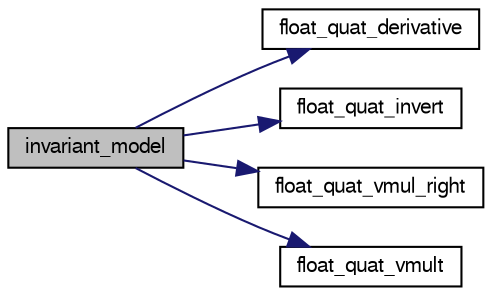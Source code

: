 digraph "invariant_model"
{
  edge [fontname="FreeSans",fontsize="10",labelfontname="FreeSans",labelfontsize="10"];
  node [fontname="FreeSans",fontsize="10",shape=record];
  rankdir="LR";
  Node1 [label="invariant_model",height=0.2,width=0.4,color="black", fillcolor="grey75", style="filled", fontcolor="black"];
  Node1 -> Node2 [color="midnightblue",fontsize="10",style="solid",fontname="FreeSans"];
  Node2 [label="float_quat_derivative",height=0.2,width=0.4,color="black", fillcolor="white", style="filled",URL="$group__math__algebra__float.html#gaf9863ba4e0718dd826af1bf1bf891aaa",tooltip="Quaternion derivative from rotational velocity. "];
  Node1 -> Node3 [color="midnightblue",fontsize="10",style="solid",fontname="FreeSans"];
  Node3 [label="float_quat_invert",height=0.2,width=0.4,color="black", fillcolor="white", style="filled",URL="$group__math__algebra__float.html#gacd71810b99ae462101d967468d0dcb25"];
  Node1 -> Node4 [color="midnightblue",fontsize="10",style="solid",fontname="FreeSans"];
  Node4 [label="float_quat_vmul_right",height=0.2,width=0.4,color="black", fillcolor="white", style="filled",URL="$ins__float__invariant_8c.html#a1f54c7682a956a0c095b152276bf60cf",tooltip="Right multiplication by a quaternion. "];
  Node1 -> Node5 [color="midnightblue",fontsize="10",style="solid",fontname="FreeSans"];
  Node5 [label="float_quat_vmult",height=0.2,width=0.4,color="black", fillcolor="white", style="filled",URL="$group__math__algebra__float.html#gaba11f83e0b801a4b10a5f4b417eca171",tooltip="rotate 3D vector by quaternion. "];
}
